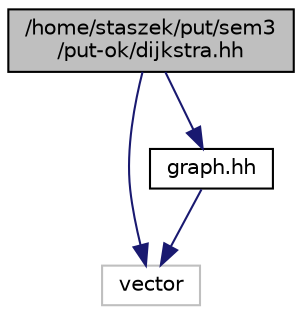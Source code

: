 digraph "/home/staszek/put/sem3/put-ok/dijkstra.hh"
{
 // LATEX_PDF_SIZE
  edge [fontname="Helvetica",fontsize="10",labelfontname="Helvetica",labelfontsize="10"];
  node [fontname="Helvetica",fontsize="10",shape=record];
  Node1 [label="/home/staszek/put/sem3\l/put-ok/dijkstra.hh",height=0.2,width=0.4,color="black", fillcolor="grey75", style="filled", fontcolor="black",tooltip=" "];
  Node1 -> Node2 [color="midnightblue",fontsize="10",style="solid"];
  Node2 [label="vector",height=0.2,width=0.4,color="grey75", fillcolor="white", style="filled",tooltip=" "];
  Node1 -> Node3 [color="midnightblue",fontsize="10",style="solid"];
  Node3 [label="graph.hh",height=0.2,width=0.4,color="black", fillcolor="white", style="filled",URL="$graph_8hh.html",tooltip=" "];
  Node3 -> Node2 [color="midnightblue",fontsize="10",style="solid"];
}
